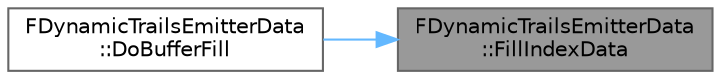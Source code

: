 digraph "FDynamicTrailsEmitterData::FillIndexData"
{
 // INTERACTIVE_SVG=YES
 // LATEX_PDF_SIZE
  bgcolor="transparent";
  edge [fontname=Helvetica,fontsize=10,labelfontname=Helvetica,labelfontsize=10];
  node [fontname=Helvetica,fontsize=10,shape=box,height=0.2,width=0.4];
  rankdir="RL";
  Node1 [id="Node000001",label="FDynamicTrailsEmitterData\l::FillIndexData",height=0.2,width=0.4,color="gray40", fillcolor="grey60", style="filled", fontcolor="black",tooltip=" "];
  Node1 -> Node2 [id="edge1_Node000001_Node000002",dir="back",color="steelblue1",style="solid",tooltip=" "];
  Node2 [id="Node000002",label="FDynamicTrailsEmitterData\l::DoBufferFill",height=0.2,width=0.4,color="grey40", fillcolor="white", style="filled",URL="$dd/d4e/structFDynamicTrailsEmitterData.html#a34068dc1cf334152e3e1bf74f338194f",tooltip=" "];
}
